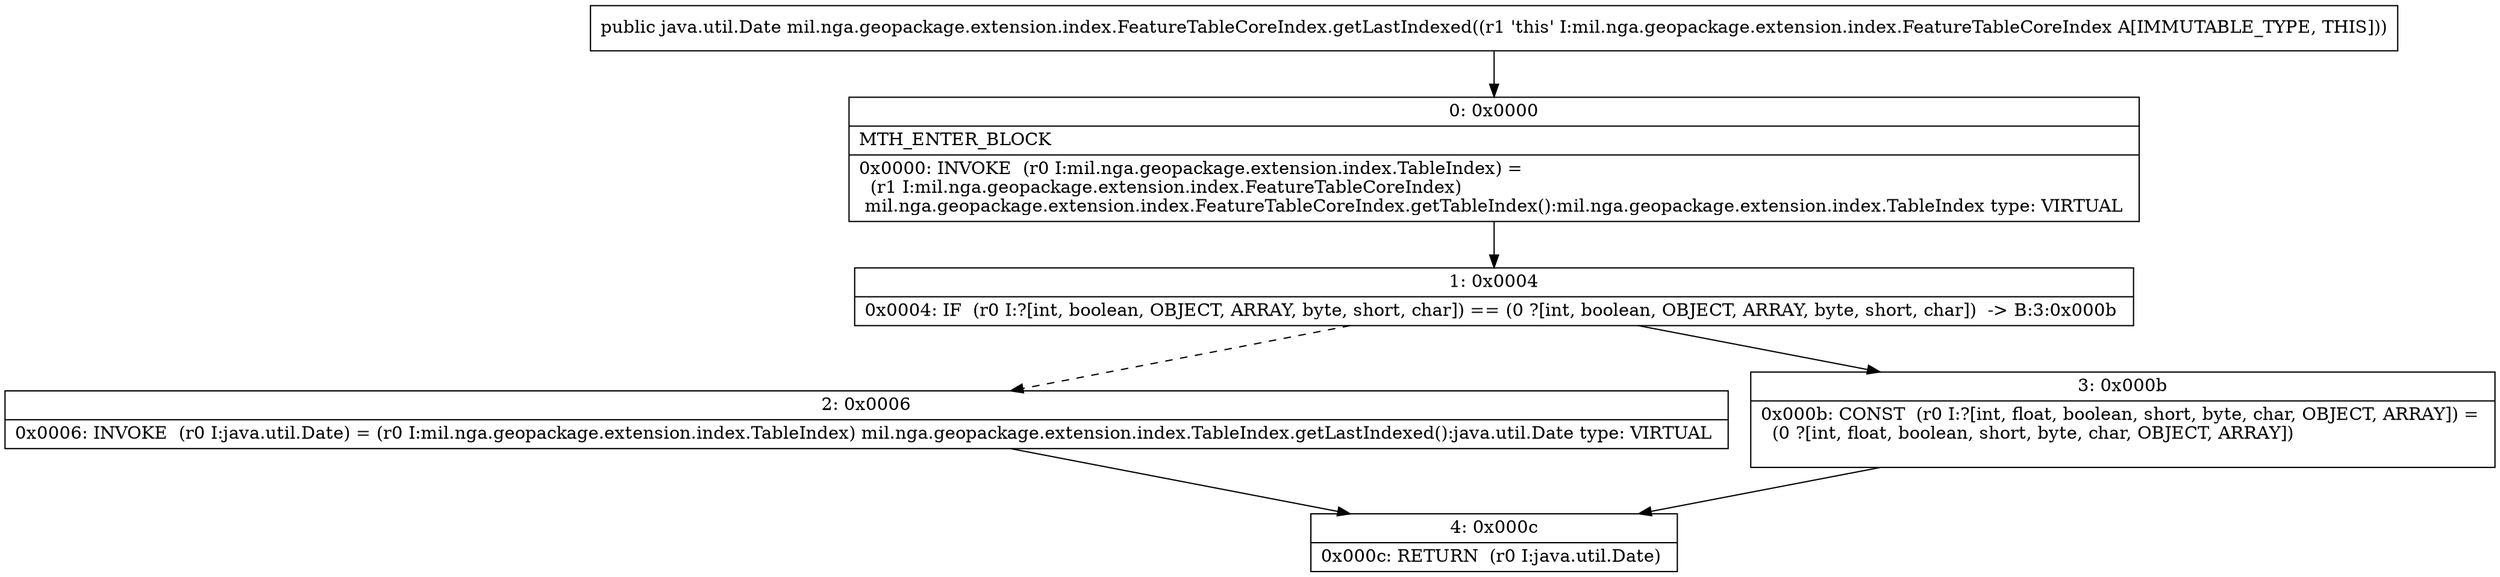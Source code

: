 digraph "CFG formil.nga.geopackage.extension.index.FeatureTableCoreIndex.getLastIndexed()Ljava\/util\/Date;" {
Node_0 [shape=record,label="{0\:\ 0x0000|MTH_ENTER_BLOCK\l|0x0000: INVOKE  (r0 I:mil.nga.geopackage.extension.index.TableIndex) = \l  (r1 I:mil.nga.geopackage.extension.index.FeatureTableCoreIndex)\l mil.nga.geopackage.extension.index.FeatureTableCoreIndex.getTableIndex():mil.nga.geopackage.extension.index.TableIndex type: VIRTUAL \l}"];
Node_1 [shape=record,label="{1\:\ 0x0004|0x0004: IF  (r0 I:?[int, boolean, OBJECT, ARRAY, byte, short, char]) == (0 ?[int, boolean, OBJECT, ARRAY, byte, short, char])  \-\> B:3:0x000b \l}"];
Node_2 [shape=record,label="{2\:\ 0x0006|0x0006: INVOKE  (r0 I:java.util.Date) = (r0 I:mil.nga.geopackage.extension.index.TableIndex) mil.nga.geopackage.extension.index.TableIndex.getLastIndexed():java.util.Date type: VIRTUAL \l}"];
Node_3 [shape=record,label="{3\:\ 0x000b|0x000b: CONST  (r0 I:?[int, float, boolean, short, byte, char, OBJECT, ARRAY]) = \l  (0 ?[int, float, boolean, short, byte, char, OBJECT, ARRAY])\l \l}"];
Node_4 [shape=record,label="{4\:\ 0x000c|0x000c: RETURN  (r0 I:java.util.Date) \l}"];
MethodNode[shape=record,label="{public java.util.Date mil.nga.geopackage.extension.index.FeatureTableCoreIndex.getLastIndexed((r1 'this' I:mil.nga.geopackage.extension.index.FeatureTableCoreIndex A[IMMUTABLE_TYPE, THIS])) }"];
MethodNode -> Node_0;
Node_0 -> Node_1;
Node_1 -> Node_2[style=dashed];
Node_1 -> Node_3;
Node_2 -> Node_4;
Node_3 -> Node_4;
}

